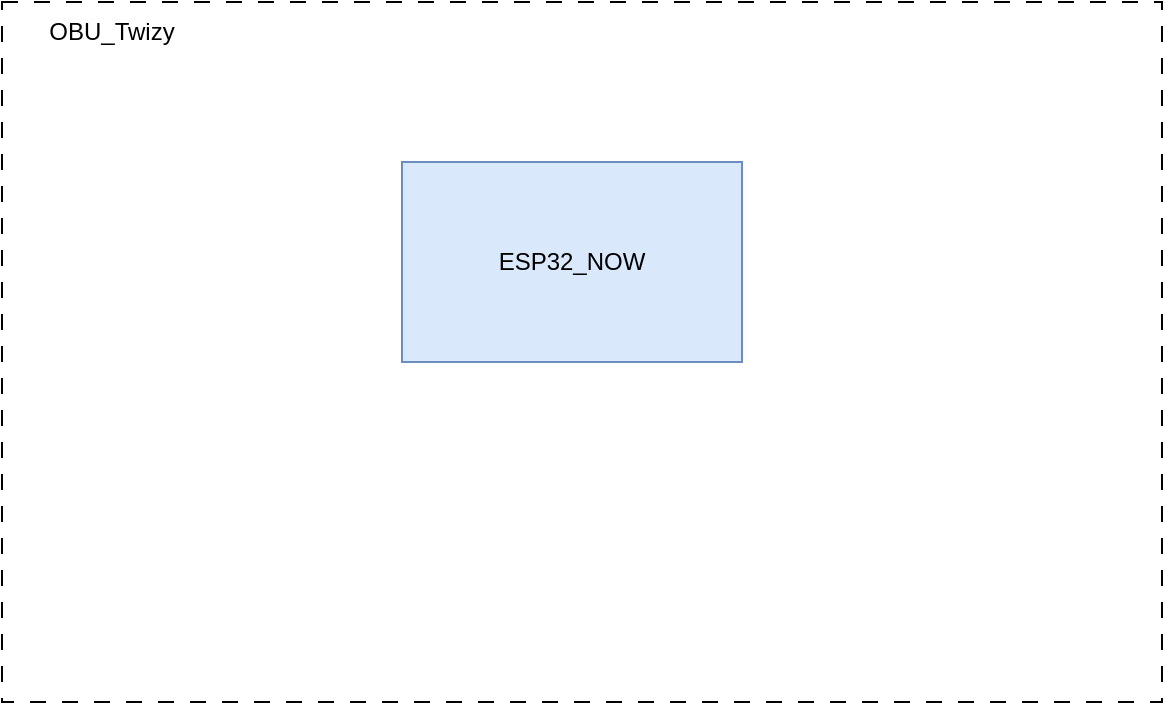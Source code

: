 <mxfile version="28.0.7">
  <diagram name="Page-1" id="vjGgvZr3zC99xTohcxSD">
    <mxGraphModel dx="821" dy="457" grid="1" gridSize="10" guides="1" tooltips="1" connect="1" arrows="1" fold="1" page="1" pageScale="1" pageWidth="827" pageHeight="1169" math="0" shadow="0">
      <root>
        <mxCell id="0" />
        <mxCell id="1" parent="0" />
        <mxCell id="YHVx8U0HPfDg-FYooPVT-1" value="" style="rounded=0;whiteSpace=wrap;html=1;fillColor=none;dashed=1;dashPattern=8 8;" vertex="1" parent="1">
          <mxGeometry x="80" y="40" width="580" height="350" as="geometry" />
        </mxCell>
        <mxCell id="YHVx8U0HPfDg-FYooPVT-2" value="&lt;div&gt;OBU_Twizy&lt;/div&gt;" style="text;html=1;align=center;verticalAlign=middle;whiteSpace=wrap;rounded=0;" vertex="1" parent="1">
          <mxGeometry x="80" y="40" width="110" height="30" as="geometry" />
        </mxCell>
        <mxCell id="YHVx8U0HPfDg-FYooPVT-3" value="ESP32_NOW" style="rounded=0;whiteSpace=wrap;html=1;fillColor=#dae8fc;strokeColor=#6c8ebf;" vertex="1" parent="1">
          <mxGeometry x="280" y="120" width="170" height="100" as="geometry" />
        </mxCell>
      </root>
    </mxGraphModel>
  </diagram>
</mxfile>
